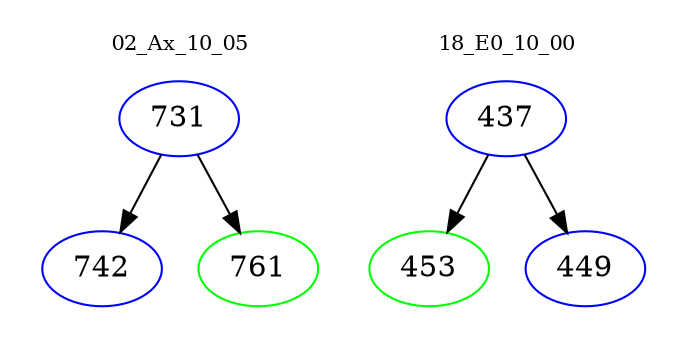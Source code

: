 digraph{
subgraph cluster_0 {
color = white
label = "02_Ax_10_05";
fontsize=10;
T0_731 [label="731", color="blue"]
T0_731 -> T0_742 [color="black"]
T0_742 [label="742", color="blue"]
T0_731 -> T0_761 [color="black"]
T0_761 [label="761", color="green"]
}
subgraph cluster_1 {
color = white
label = "18_E0_10_00";
fontsize=10;
T1_437 [label="437", color="blue"]
T1_437 -> T1_453 [color="black"]
T1_453 [label="453", color="green"]
T1_437 -> T1_449 [color="black"]
T1_449 [label="449", color="blue"]
}
}
